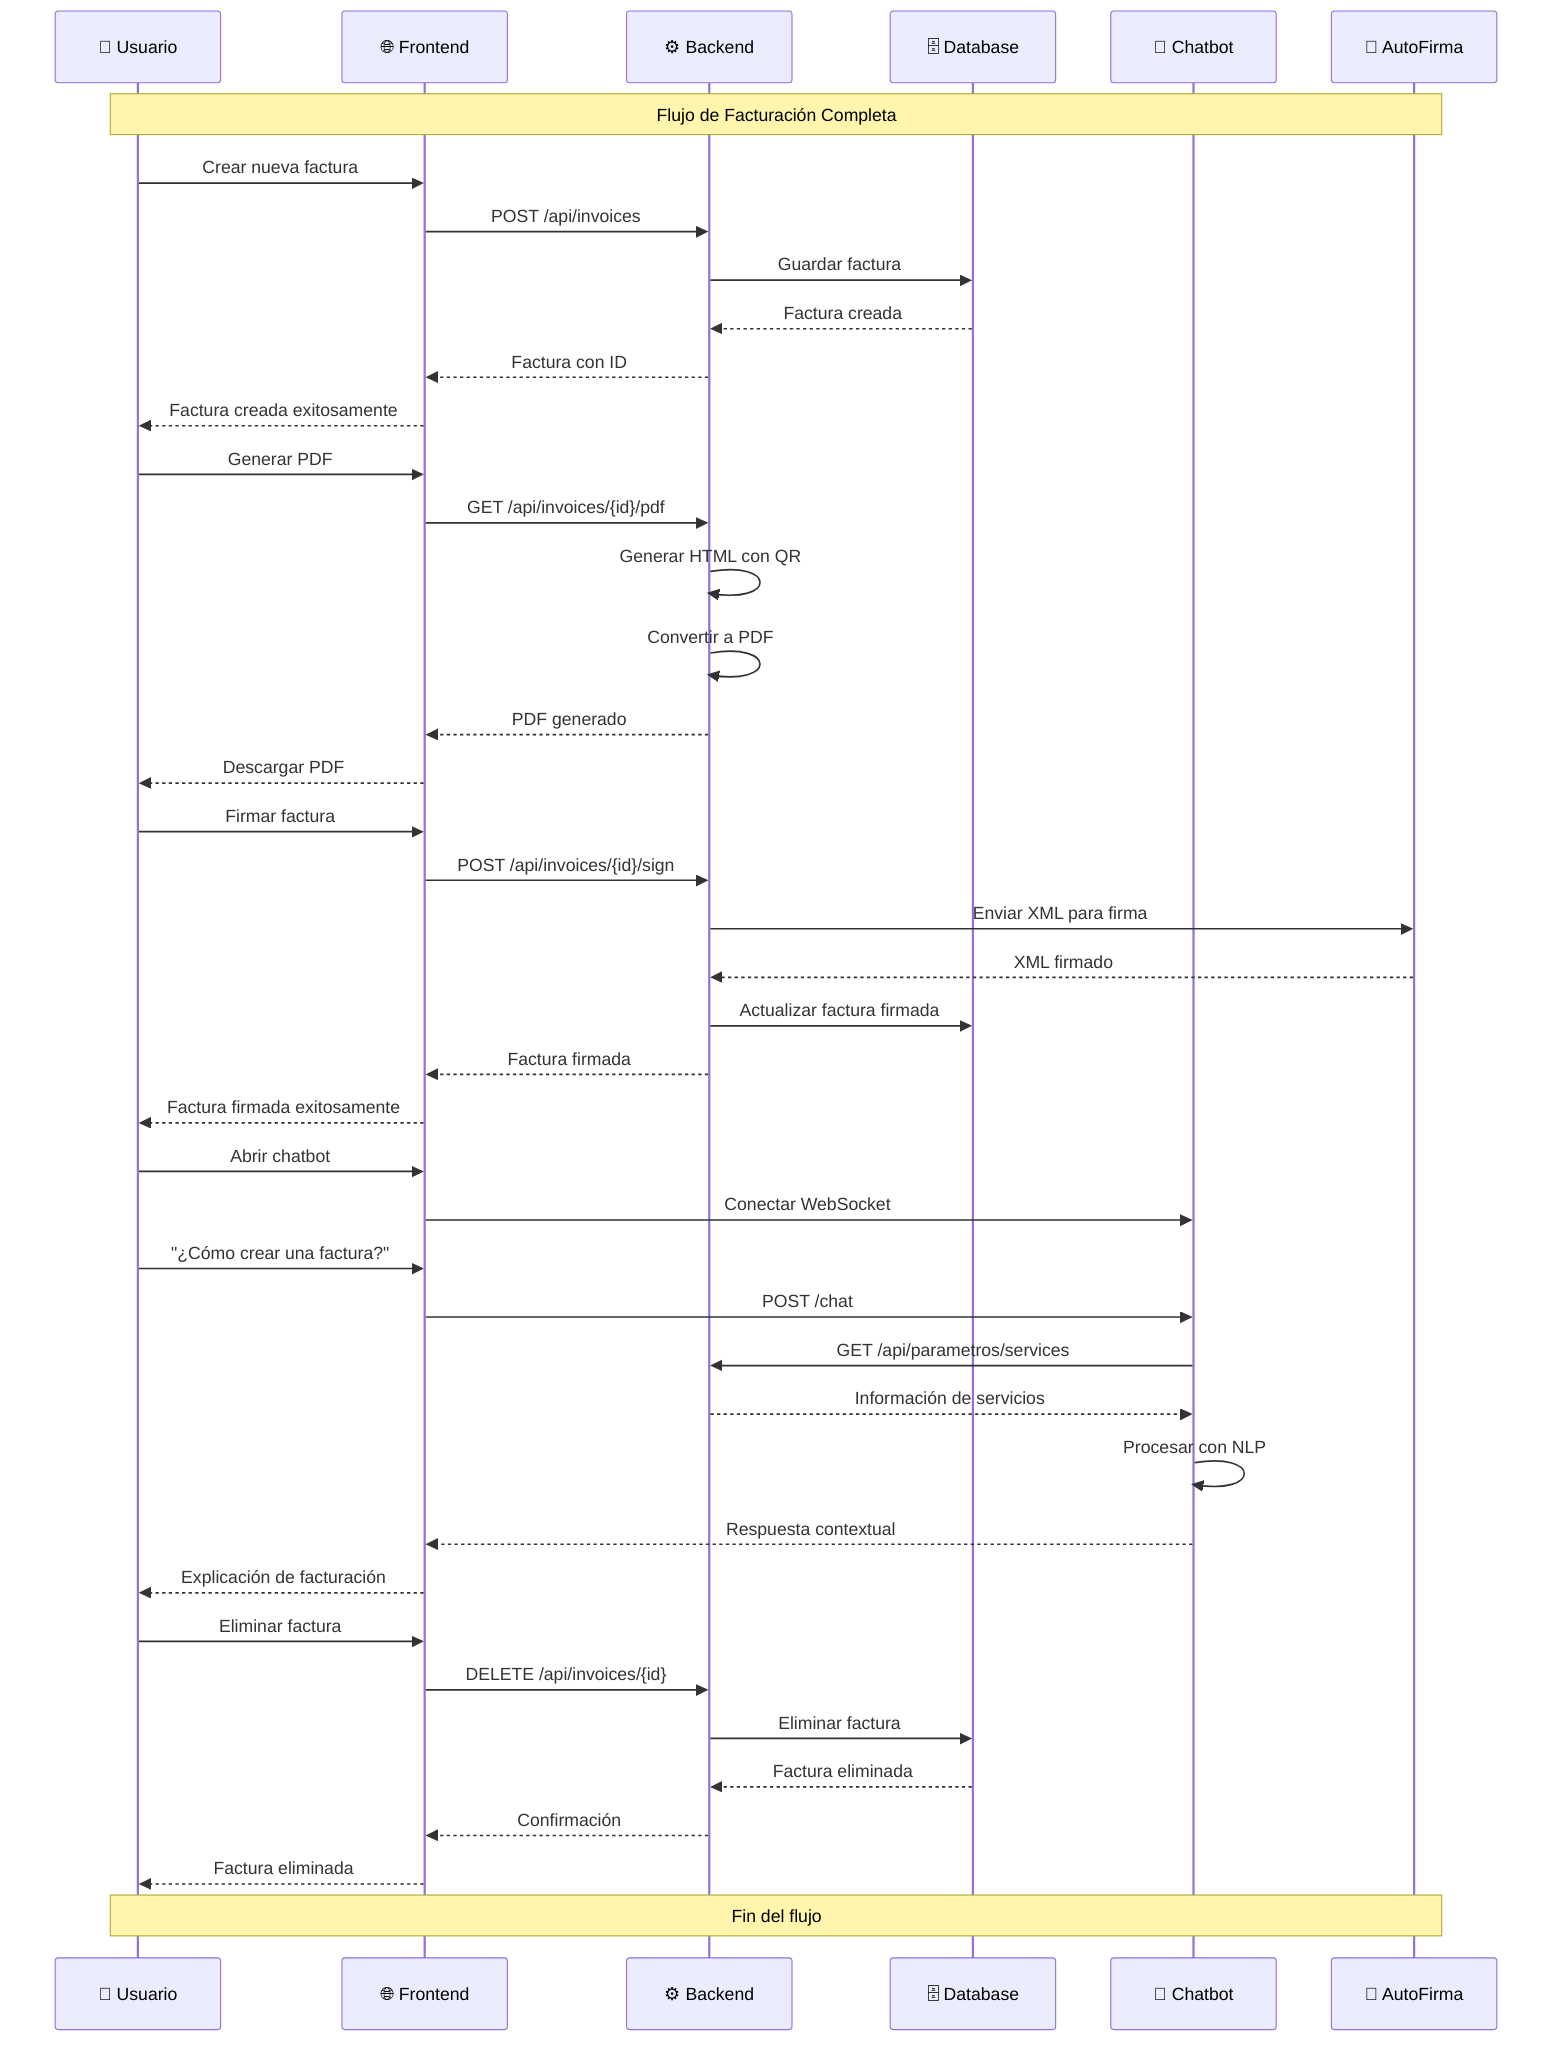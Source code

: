 sequenceDiagram
    participant U as 👤 Usuario
    participant F as 🌐 Frontend
    participant B as ⚙️ Backend
    participant DB as 🗄️ Database
    participant C as 🤖 Chatbot
    participant A as 📝 AutoFirma

    %% Flujo de Creación de Factura
    Note over U,A: Flujo de Facturación Completa

    %% 1. Usuario crea factura
    U->>F: Crear nueva factura
    F->>B: POST /api/invoices
    B->>DB: Guardar factura
    DB-->>B: Factura creada
    B-->>F: Factura con ID
    F-->>U: Factura creada exitosamente

    %% 2. Usuario genera PDF
    U->>F: Generar PDF
    F->>B: GET /api/invoices/{id}/pdf
    B->>B: Generar HTML con QR
    B->>B: Convertir a PDF
    B-->>F: PDF generado
    F-->>U: Descargar PDF

    %% 3. Usuario firma factura
    U->>F: Firmar factura
    F->>B: POST /api/invoices/{id}/sign
    B->>A: Enviar XML para firma
    A-->>B: XML firmado
    B->>DB: Actualizar factura firmada
    B-->>F: Factura firmada
    F-->>U: Factura firmada exitosamente

    %% 4. Chatbot ayuda con facturación
    U->>F: Abrir chatbot
    F->>C: Conectar WebSocket
    U->>F: "¿Cómo crear una factura?"
    F->>C: POST /chat
    C->>B: GET /api/parametros/services
    B-->>C: Información de servicios
    C->>C: Procesar con NLP
    C-->>F: Respuesta contextual
    F-->>U: Explicación de facturación

    %% 5. Usuario elimina factura
    U->>F: Eliminar factura
    F->>B: DELETE /api/invoices/{id}
    B->>DB: Eliminar factura
    DB-->>B: Factura eliminada
    B-->>F: Confirmación
    F-->>U: Factura eliminada

    Note over U,A: Fin del flujo